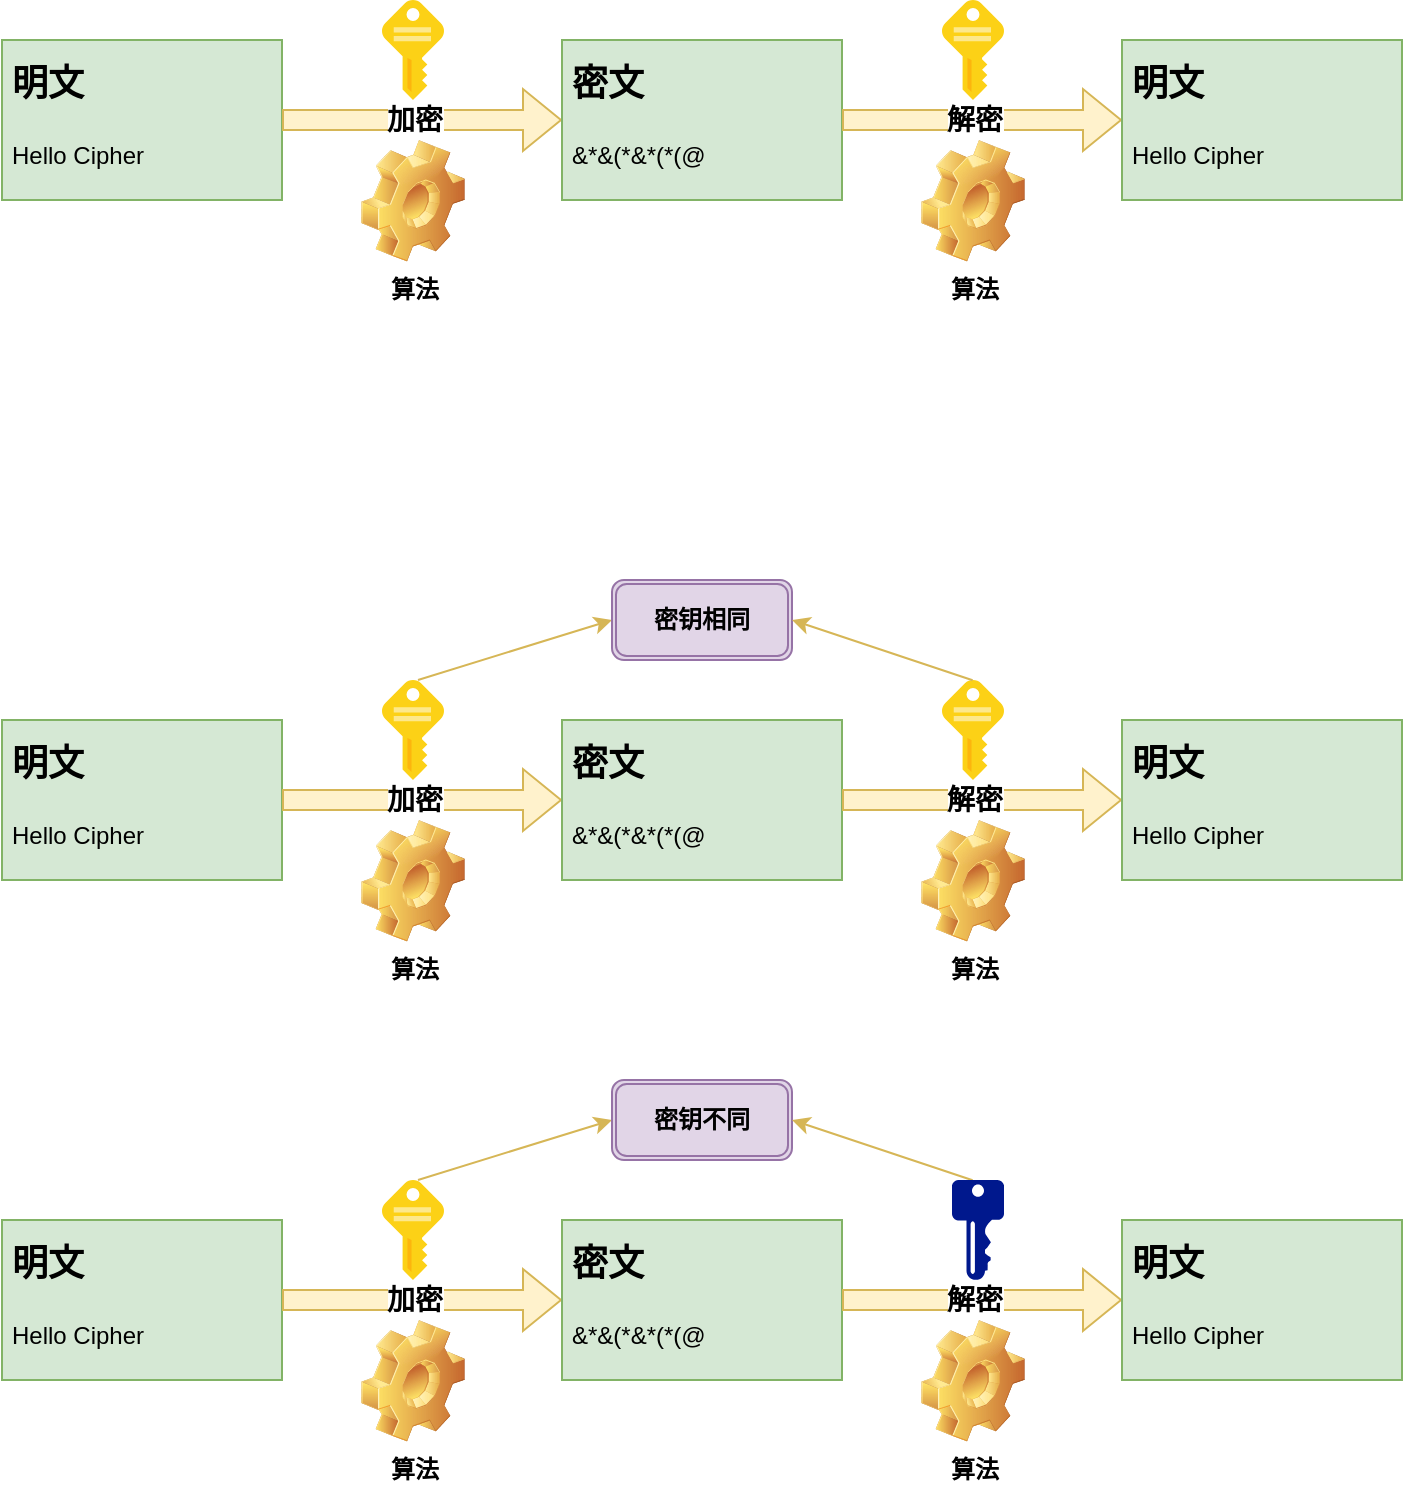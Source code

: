 <mxfile version="21.8.2" type="device">
  <diagram name="加密解密" id="QOrJHsdj5KBZuKTy4iQC">
    <mxGraphModel dx="937" dy="657" grid="1" gridSize="10" guides="1" tooltips="1" connect="1" arrows="1" fold="1" page="1" pageScale="1" pageWidth="827" pageHeight="1169" math="0" shadow="0">
      <root>
        <mxCell id="0" />
        <mxCell id="1" parent="0" />
        <mxCell id="wjPzUMsghU-6CyUc37jF-1" value="&lt;h1 style=&quot;&quot;&gt;&lt;font style=&quot;font-size: 18px;&quot;&gt;明文&lt;/font&gt;&lt;/h1&gt;&lt;p&gt;Hello Cipher&lt;/p&gt;" style="text;html=1;strokeColor=#82b366;fillColor=#d5e8d4;spacing=5;spacingTop=-20;whiteSpace=wrap;overflow=hidden;rounded=0;align=left;" vertex="1" parent="1">
          <mxGeometry x="90" y="50" width="140" height="80" as="geometry" />
        </mxCell>
        <mxCell id="wjPzUMsghU-6CyUc37jF-2" value="" style="shape=flexArrow;endArrow=classic;html=1;rounded=0;exitX=1;exitY=0.5;exitDx=0;exitDy=0;fillColor=#fff2cc;strokeColor=#d6b656;" edge="1" parent="1" source="wjPzUMsghU-6CyUc37jF-1">
          <mxGeometry width="50" height="50" relative="1" as="geometry">
            <mxPoint x="380" y="220" as="sourcePoint" />
            <mxPoint x="370" y="90" as="targetPoint" />
          </mxGeometry>
        </mxCell>
        <mxCell id="wjPzUMsghU-6CyUc37jF-3" value="&lt;b&gt;&lt;font style=&quot;font-size: 14px;&quot;&gt;加密&lt;/font&gt;&lt;/b&gt;" style="edgeLabel;html=1;align=center;verticalAlign=middle;resizable=0;points=[];" vertex="1" connectable="0" parent="wjPzUMsghU-6CyUc37jF-2">
          <mxGeometry x="-0.067" relative="1" as="geometry">
            <mxPoint as="offset" />
          </mxGeometry>
        </mxCell>
        <mxCell id="wjPzUMsghU-6CyUc37jF-4" value="" style="image;sketch=0;aspect=fixed;html=1;points=[];align=center;fontSize=12;image=img/lib/mscae/Key.svg;" vertex="1" parent="1">
          <mxGeometry x="280" y="30" width="31" height="50" as="geometry" />
        </mxCell>
        <mxCell id="wjPzUMsghU-6CyUc37jF-5" value="&lt;b&gt;算法&lt;/b&gt;" style="shape=image;html=1;verticalLabelPosition=bottom;verticalAlign=top;imageAspect=1;aspect=fixed;image=img/clipart/Gear_128x128.png" vertex="1" parent="1">
          <mxGeometry x="269.5" y="100" width="52" height="61" as="geometry" />
        </mxCell>
        <mxCell id="wjPzUMsghU-6CyUc37jF-7" value="&lt;h1 style=&quot;&quot;&gt;&lt;font style=&quot;font-size: 18px;&quot;&gt;密文&lt;/font&gt;&lt;/h1&gt;&lt;p&gt;&amp;amp;*&amp;amp;(*&amp;amp;*(*(@&lt;/p&gt;" style="text;html=1;strokeColor=#82b366;fillColor=#d5e8d4;spacing=5;spacingTop=-20;whiteSpace=wrap;overflow=hidden;rounded=0;align=left;" vertex="1" parent="1">
          <mxGeometry x="370" y="50" width="140" height="80" as="geometry" />
        </mxCell>
        <mxCell id="wjPzUMsghU-6CyUc37jF-8" value="" style="shape=flexArrow;endArrow=classic;html=1;rounded=0;exitX=1;exitY=0.5;exitDx=0;exitDy=0;fillColor=#fff2cc;strokeColor=#d6b656;" edge="1" parent="1">
          <mxGeometry width="50" height="50" relative="1" as="geometry">
            <mxPoint x="510" y="90" as="sourcePoint" />
            <mxPoint x="650" y="90" as="targetPoint" />
          </mxGeometry>
        </mxCell>
        <mxCell id="wjPzUMsghU-6CyUc37jF-9" value="&lt;b&gt;&lt;font style=&quot;font-size: 14px;&quot;&gt;解密&lt;/font&gt;&lt;/b&gt;" style="edgeLabel;html=1;align=center;verticalAlign=middle;resizable=0;points=[];" vertex="1" connectable="0" parent="wjPzUMsghU-6CyUc37jF-8">
          <mxGeometry x="-0.067" relative="1" as="geometry">
            <mxPoint as="offset" />
          </mxGeometry>
        </mxCell>
        <mxCell id="wjPzUMsghU-6CyUc37jF-10" value="" style="image;sketch=0;aspect=fixed;html=1;points=[];align=center;fontSize=12;image=img/lib/mscae/Key.svg;" vertex="1" parent="1">
          <mxGeometry x="560" y="30" width="31" height="50" as="geometry" />
        </mxCell>
        <mxCell id="wjPzUMsghU-6CyUc37jF-11" value="&lt;b&gt;算法&lt;/b&gt;" style="shape=image;html=1;verticalLabelPosition=bottom;verticalAlign=top;imageAspect=1;aspect=fixed;image=img/clipart/Gear_128x128.png" vertex="1" parent="1">
          <mxGeometry x="549.5" y="100" width="52" height="61" as="geometry" />
        </mxCell>
        <mxCell id="wjPzUMsghU-6CyUc37jF-12" value="&lt;h1 style=&quot;&quot;&gt;&lt;font style=&quot;font-size: 18px;&quot;&gt;明文&lt;/font&gt;&lt;/h1&gt;&lt;p&gt;Hello Cipher&lt;/p&gt;" style="text;html=1;strokeColor=#82b366;fillColor=#d5e8d4;spacing=5;spacingTop=-20;whiteSpace=wrap;overflow=hidden;rounded=0;align=left;" vertex="1" parent="1">
          <mxGeometry x="650" y="50" width="140" height="80" as="geometry" />
        </mxCell>
        <mxCell id="wjPzUMsghU-6CyUc37jF-13" value="&lt;h1 style=&quot;&quot;&gt;&lt;font style=&quot;font-size: 18px;&quot;&gt;明文&lt;/font&gt;&lt;/h1&gt;&lt;p&gt;Hello Cipher&lt;/p&gt;" style="text;html=1;strokeColor=#82b366;fillColor=#d5e8d4;spacing=5;spacingTop=-20;whiteSpace=wrap;overflow=hidden;rounded=0;align=left;" vertex="1" parent="1">
          <mxGeometry x="90" y="390" width="140" height="80" as="geometry" />
        </mxCell>
        <mxCell id="wjPzUMsghU-6CyUc37jF-14" value="" style="shape=flexArrow;endArrow=classic;html=1;rounded=0;exitX=1;exitY=0.5;exitDx=0;exitDy=0;fillColor=#fff2cc;strokeColor=#d6b656;" edge="1" parent="1" source="wjPzUMsghU-6CyUc37jF-13">
          <mxGeometry width="50" height="50" relative="1" as="geometry">
            <mxPoint x="380" y="560" as="sourcePoint" />
            <mxPoint x="370" y="430" as="targetPoint" />
          </mxGeometry>
        </mxCell>
        <mxCell id="wjPzUMsghU-6CyUc37jF-15" value="&lt;b&gt;&lt;font style=&quot;font-size: 14px;&quot;&gt;加密&lt;/font&gt;&lt;/b&gt;" style="edgeLabel;html=1;align=center;verticalAlign=middle;resizable=0;points=[];" vertex="1" connectable="0" parent="wjPzUMsghU-6CyUc37jF-14">
          <mxGeometry x="-0.067" relative="1" as="geometry">
            <mxPoint as="offset" />
          </mxGeometry>
        </mxCell>
        <mxCell id="wjPzUMsghU-6CyUc37jF-16" value="" style="image;sketch=0;aspect=fixed;html=1;points=[];align=center;fontSize=12;image=img/lib/mscae/Key.svg;" vertex="1" parent="1">
          <mxGeometry x="280" y="370" width="31" height="50" as="geometry" />
        </mxCell>
        <mxCell id="wjPzUMsghU-6CyUc37jF-17" value="&lt;b&gt;算法&lt;/b&gt;" style="shape=image;html=1;verticalLabelPosition=bottom;verticalAlign=top;imageAspect=1;aspect=fixed;image=img/clipart/Gear_128x128.png" vertex="1" parent="1">
          <mxGeometry x="269.5" y="440" width="52" height="61" as="geometry" />
        </mxCell>
        <mxCell id="wjPzUMsghU-6CyUc37jF-18" value="&lt;h1 style=&quot;&quot;&gt;&lt;font style=&quot;font-size: 18px;&quot;&gt;密文&lt;/font&gt;&lt;/h1&gt;&lt;p&gt;&amp;amp;*&amp;amp;(*&amp;amp;*(*(@&lt;/p&gt;" style="text;html=1;strokeColor=#82b366;fillColor=#d5e8d4;spacing=5;spacingTop=-20;whiteSpace=wrap;overflow=hidden;rounded=0;align=left;" vertex="1" parent="1">
          <mxGeometry x="370" y="390" width="140" height="80" as="geometry" />
        </mxCell>
        <mxCell id="wjPzUMsghU-6CyUc37jF-19" value="" style="shape=flexArrow;endArrow=classic;html=1;rounded=0;exitX=1;exitY=0.5;exitDx=0;exitDy=0;fillColor=#fff2cc;strokeColor=#d6b656;" edge="1" parent="1">
          <mxGeometry width="50" height="50" relative="1" as="geometry">
            <mxPoint x="510" y="430" as="sourcePoint" />
            <mxPoint x="650" y="430" as="targetPoint" />
          </mxGeometry>
        </mxCell>
        <mxCell id="wjPzUMsghU-6CyUc37jF-20" value="&lt;b&gt;&lt;font style=&quot;font-size: 14px;&quot;&gt;解密&lt;/font&gt;&lt;/b&gt;" style="edgeLabel;html=1;align=center;verticalAlign=middle;resizable=0;points=[];" vertex="1" connectable="0" parent="wjPzUMsghU-6CyUc37jF-19">
          <mxGeometry x="-0.067" relative="1" as="geometry">
            <mxPoint as="offset" />
          </mxGeometry>
        </mxCell>
        <mxCell id="wjPzUMsghU-6CyUc37jF-21" value="" style="image;sketch=0;aspect=fixed;html=1;points=[];align=center;fontSize=12;image=img/lib/mscae/Key.svg;" vertex="1" parent="1">
          <mxGeometry x="560" y="370" width="31" height="50" as="geometry" />
        </mxCell>
        <mxCell id="wjPzUMsghU-6CyUc37jF-22" value="&lt;b&gt;算法&lt;/b&gt;" style="shape=image;html=1;verticalLabelPosition=bottom;verticalAlign=top;imageAspect=1;aspect=fixed;image=img/clipart/Gear_128x128.png" vertex="1" parent="1">
          <mxGeometry x="549.5" y="440" width="52" height="61" as="geometry" />
        </mxCell>
        <mxCell id="wjPzUMsghU-6CyUc37jF-23" value="&lt;h1 style=&quot;&quot;&gt;&lt;font style=&quot;font-size: 18px;&quot;&gt;明文&lt;/font&gt;&lt;/h1&gt;&lt;p&gt;Hello Cipher&lt;/p&gt;" style="text;html=1;strokeColor=#82b366;fillColor=#d5e8d4;spacing=5;spacingTop=-20;whiteSpace=wrap;overflow=hidden;rounded=0;align=left;" vertex="1" parent="1">
          <mxGeometry x="650" y="390" width="140" height="80" as="geometry" />
        </mxCell>
        <mxCell id="wjPzUMsghU-6CyUc37jF-24" value="" style="endArrow=classic;html=1;rounded=0;exitX=0.462;exitY=0.022;exitDx=0;exitDy=0;exitPerimeter=0;fillColor=#fff2cc;strokeColor=#d6b656;entryX=0;entryY=0.5;entryDx=0;entryDy=0;" edge="1" parent="1" target="wjPzUMsghU-6CyUc37jF-27">
          <mxGeometry width="50" height="50" relative="1" as="geometry">
            <mxPoint x="298.002" y="370.0" as="sourcePoint" />
            <mxPoint x="390" y="340" as="targetPoint" />
          </mxGeometry>
        </mxCell>
        <mxCell id="wjPzUMsghU-6CyUc37jF-27" value="&lt;b&gt;密钥相同&lt;/b&gt;" style="shape=ext;double=1;rounded=1;whiteSpace=wrap;html=1;fillColor=#e1d5e7;strokeColor=#9673a6;" vertex="1" parent="1">
          <mxGeometry x="395" y="320" width="90" height="40" as="geometry" />
        </mxCell>
        <mxCell id="wjPzUMsghU-6CyUc37jF-25" value="" style="endArrow=classic;html=1;rounded=0;exitX=0.462;exitY=-0.078;exitDx=0;exitDy=0;exitPerimeter=0;fillColor=#fff2cc;strokeColor=#d6b656;entryX=1;entryY=0.5;entryDx=0;entryDy=0;" edge="1" parent="1" target="wjPzUMsghU-6CyUc37jF-27">
          <mxGeometry width="50" height="50" relative="1" as="geometry">
            <mxPoint x="575.322" y="370.1" as="sourcePoint" />
            <mxPoint x="460" y="330" as="targetPoint" />
          </mxGeometry>
        </mxCell>
        <mxCell id="wjPzUMsghU-6CyUc37jF-28" value="&lt;h1 style=&quot;&quot;&gt;&lt;font style=&quot;font-size: 18px;&quot;&gt;明文&lt;/font&gt;&lt;/h1&gt;&lt;p&gt;Hello Cipher&lt;/p&gt;" style="text;html=1;strokeColor=#82b366;fillColor=#d5e8d4;spacing=5;spacingTop=-20;whiteSpace=wrap;overflow=hidden;rounded=0;align=left;" vertex="1" parent="1">
          <mxGeometry x="90" y="640" width="140" height="80" as="geometry" />
        </mxCell>
        <mxCell id="wjPzUMsghU-6CyUc37jF-29" value="" style="shape=flexArrow;endArrow=classic;html=1;rounded=0;exitX=1;exitY=0.5;exitDx=0;exitDy=0;fillColor=#fff2cc;strokeColor=#d6b656;" edge="1" parent="1" source="wjPzUMsghU-6CyUc37jF-28">
          <mxGeometry width="50" height="50" relative="1" as="geometry">
            <mxPoint x="380" y="810" as="sourcePoint" />
            <mxPoint x="370" y="680" as="targetPoint" />
          </mxGeometry>
        </mxCell>
        <mxCell id="wjPzUMsghU-6CyUc37jF-30" value="&lt;b&gt;&lt;font style=&quot;font-size: 14px;&quot;&gt;加密&lt;/font&gt;&lt;/b&gt;" style="edgeLabel;html=1;align=center;verticalAlign=middle;resizable=0;points=[];" vertex="1" connectable="0" parent="wjPzUMsghU-6CyUc37jF-29">
          <mxGeometry x="-0.067" relative="1" as="geometry">
            <mxPoint as="offset" />
          </mxGeometry>
        </mxCell>
        <mxCell id="wjPzUMsghU-6CyUc37jF-31" value="" style="image;sketch=0;aspect=fixed;html=1;points=[];align=center;fontSize=12;image=img/lib/mscae/Key.svg;" vertex="1" parent="1">
          <mxGeometry x="280" y="620" width="31" height="50" as="geometry" />
        </mxCell>
        <mxCell id="wjPzUMsghU-6CyUc37jF-32" value="&lt;b&gt;算法&lt;/b&gt;" style="shape=image;html=1;verticalLabelPosition=bottom;verticalAlign=top;imageAspect=1;aspect=fixed;image=img/clipart/Gear_128x128.png" vertex="1" parent="1">
          <mxGeometry x="269.5" y="690" width="52" height="61" as="geometry" />
        </mxCell>
        <mxCell id="wjPzUMsghU-6CyUc37jF-33" value="&lt;h1 style=&quot;&quot;&gt;&lt;font style=&quot;font-size: 18px;&quot;&gt;密文&lt;/font&gt;&lt;/h1&gt;&lt;p&gt;&amp;amp;*&amp;amp;(*&amp;amp;*(*(@&lt;/p&gt;" style="text;html=1;strokeColor=#82b366;fillColor=#d5e8d4;spacing=5;spacingTop=-20;whiteSpace=wrap;overflow=hidden;rounded=0;align=left;" vertex="1" parent="1">
          <mxGeometry x="370" y="640" width="140" height="80" as="geometry" />
        </mxCell>
        <mxCell id="wjPzUMsghU-6CyUc37jF-34" value="" style="shape=flexArrow;endArrow=classic;html=1;rounded=0;exitX=1;exitY=0.5;exitDx=0;exitDy=0;fillColor=#fff2cc;strokeColor=#d6b656;" edge="1" parent="1">
          <mxGeometry width="50" height="50" relative="1" as="geometry">
            <mxPoint x="510" y="680" as="sourcePoint" />
            <mxPoint x="650" y="680" as="targetPoint" />
          </mxGeometry>
        </mxCell>
        <mxCell id="wjPzUMsghU-6CyUc37jF-35" value="&lt;b&gt;&lt;font style=&quot;font-size: 14px;&quot;&gt;解密&lt;/font&gt;&lt;/b&gt;" style="edgeLabel;html=1;align=center;verticalAlign=middle;resizable=0;points=[];" vertex="1" connectable="0" parent="wjPzUMsghU-6CyUc37jF-34">
          <mxGeometry x="-0.067" relative="1" as="geometry">
            <mxPoint as="offset" />
          </mxGeometry>
        </mxCell>
        <mxCell id="wjPzUMsghU-6CyUc37jF-37" value="&lt;b&gt;算法&lt;/b&gt;" style="shape=image;html=1;verticalLabelPosition=bottom;verticalAlign=top;imageAspect=1;aspect=fixed;image=img/clipart/Gear_128x128.png" vertex="1" parent="1">
          <mxGeometry x="549.5" y="690" width="52" height="61" as="geometry" />
        </mxCell>
        <mxCell id="wjPzUMsghU-6CyUc37jF-38" value="&lt;h1 style=&quot;&quot;&gt;&lt;font style=&quot;font-size: 18px;&quot;&gt;明文&lt;/font&gt;&lt;/h1&gt;&lt;p&gt;Hello Cipher&lt;/p&gt;" style="text;html=1;strokeColor=#82b366;fillColor=#d5e8d4;spacing=5;spacingTop=-20;whiteSpace=wrap;overflow=hidden;rounded=0;align=left;" vertex="1" parent="1">
          <mxGeometry x="650" y="640" width="140" height="80" as="geometry" />
        </mxCell>
        <mxCell id="wjPzUMsghU-6CyUc37jF-39" value="" style="endArrow=classic;html=1;rounded=0;exitX=0.462;exitY=0.022;exitDx=0;exitDy=0;exitPerimeter=0;fillColor=#fff2cc;strokeColor=#d6b656;entryX=0;entryY=0.5;entryDx=0;entryDy=0;" edge="1" parent="1" target="wjPzUMsghU-6CyUc37jF-40">
          <mxGeometry width="50" height="50" relative="1" as="geometry">
            <mxPoint x="298.002" y="620.0" as="sourcePoint" />
            <mxPoint x="390" y="590" as="targetPoint" />
          </mxGeometry>
        </mxCell>
        <mxCell id="wjPzUMsghU-6CyUc37jF-40" value="&lt;b&gt;密钥不同&lt;/b&gt;" style="shape=ext;double=1;rounded=1;whiteSpace=wrap;html=1;fillColor=#e1d5e7;strokeColor=#9673a6;" vertex="1" parent="1">
          <mxGeometry x="395" y="570" width="90" height="40" as="geometry" />
        </mxCell>
        <mxCell id="wjPzUMsghU-6CyUc37jF-41" value="" style="endArrow=classic;html=1;rounded=0;exitX=0.462;exitY=-0.078;exitDx=0;exitDy=0;exitPerimeter=0;fillColor=#fff2cc;strokeColor=#d6b656;entryX=1;entryY=0.5;entryDx=0;entryDy=0;" edge="1" parent="1" target="wjPzUMsghU-6CyUc37jF-40">
          <mxGeometry width="50" height="50" relative="1" as="geometry">
            <mxPoint x="575.322" y="620.1" as="sourcePoint" />
            <mxPoint x="460" y="580" as="targetPoint" />
          </mxGeometry>
        </mxCell>
        <mxCell id="wjPzUMsghU-6CyUc37jF-42" value="" style="sketch=0;aspect=fixed;pointerEvents=1;shadow=0;dashed=0;html=1;strokeColor=none;labelPosition=center;verticalLabelPosition=bottom;verticalAlign=top;align=center;fillColor=#00188D;shape=mxgraph.mscae.enterprise.key_permissions" vertex="1" parent="1">
          <mxGeometry x="565" y="620" width="26" height="50" as="geometry" />
        </mxCell>
      </root>
    </mxGraphModel>
  </diagram>
</mxfile>
